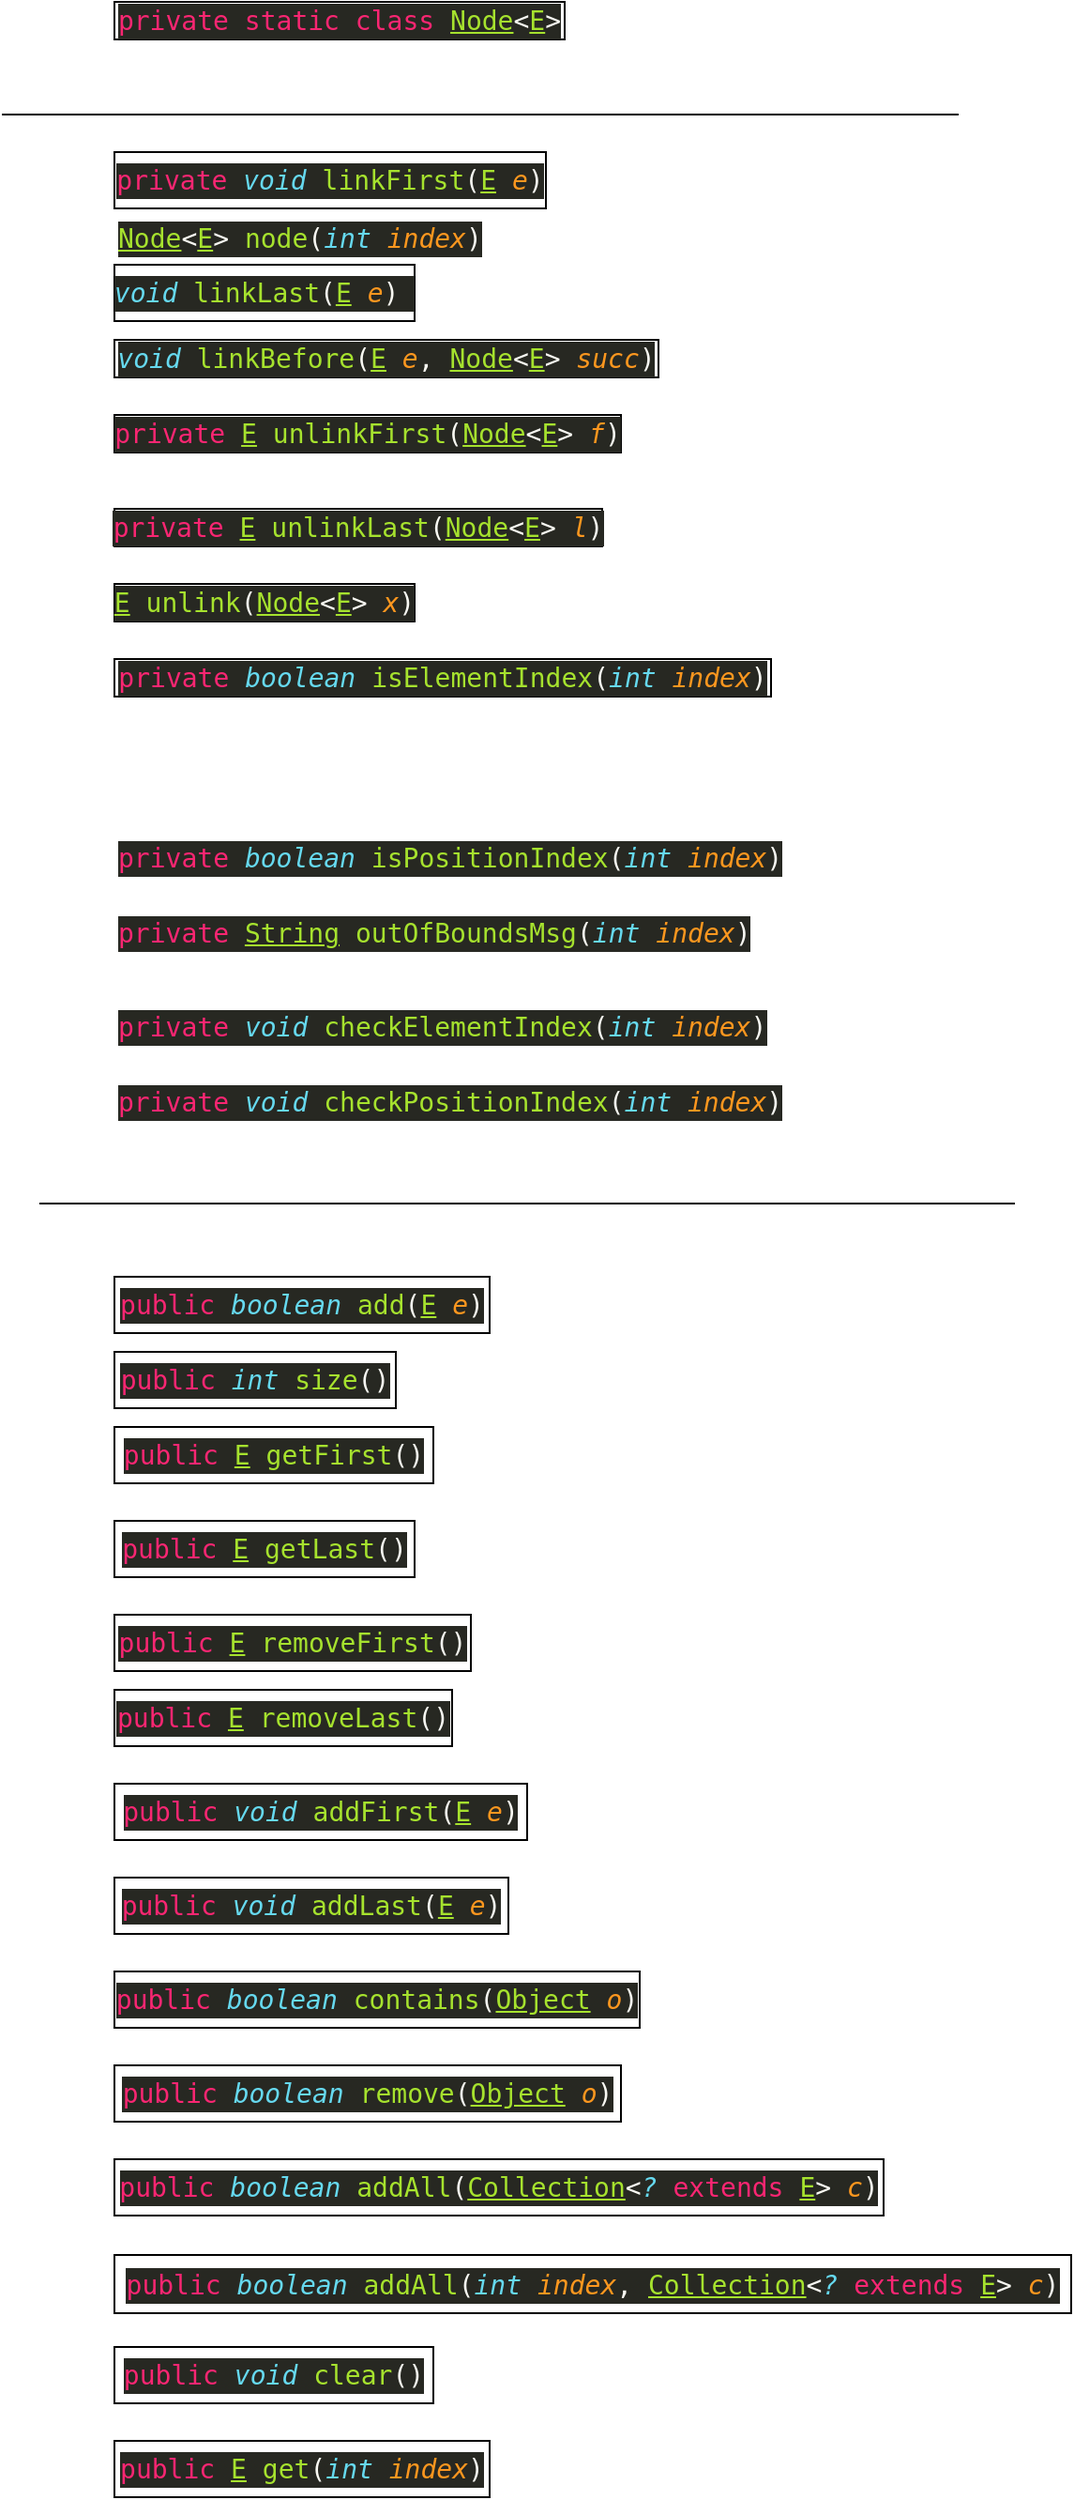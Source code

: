 <mxfile version="24.5.3" type="device">
  <diagram id="prtHgNgQTEPvFCAcTncT" name="Page-1">
    <mxGraphModel dx="594" dy="1710" grid="1" gridSize="10" guides="1" tooltips="1" connect="1" arrows="1" fold="1" page="1" pageScale="1" pageWidth="827" pageHeight="1169" math="0" shadow="0">
      <root>
        <mxCell id="0" />
        <mxCell id="1" parent="0" />
        <mxCell id="MFuZDtZEthZLZ5suGJje-1" value="&lt;div style=&quot;color: rgb(248, 248, 242); background-color: rgb(39, 40, 34); font-family: &amp;quot;Droid Sans Mono&amp;quot;, &amp;quot;monospace&amp;quot;, monospace; font-size: 14px; line-height: 19px; white-space: pre;&quot;&gt;&lt;span style=&quot;color: #f92672;&quot;&gt;private&lt;/span&gt; &lt;span style=&quot;color: #66d9ef;font-style: italic;&quot;&gt;void&lt;/span&gt; &lt;span style=&quot;color: #a6e22e;&quot;&gt;linkFirst&lt;/span&gt;(&lt;span style=&quot;color: rgb(166, 226, 46); text-decoration-line: underline;&quot;&gt;E&lt;/span&gt; &lt;span style=&quot;color: #fd971f;font-style: italic;&quot;&gt;e&lt;/span&gt;)&lt;/div&gt;" style="rounded=0;whiteSpace=wrap;html=1;" vertex="1" parent="1">
          <mxGeometry x="120" y="120" width="230" height="30" as="geometry" />
        </mxCell>
        <mxCell id="MFuZDtZEthZLZ5suGJje-2" value="&lt;div style=&quot;color: rgb(248, 248, 242); background-color: rgb(39, 40, 34); font-family: &amp;quot;Droid Sans Mono&amp;quot;, &amp;quot;monospace&amp;quot;, monospace; font-size: 14px; line-height: 19px; white-space: pre;&quot;&gt;&lt;span style=&quot;color: #f92672;&quot;&gt;private&lt;/span&gt; &lt;span style=&quot;color: #f92672;&quot;&gt;static&lt;/span&gt; &lt;span style=&quot;color: #f92672;&quot;&gt;class&lt;/span&gt; &lt;span style=&quot;color: rgb(166, 226, 46); text-decoration-line: underline;&quot;&gt;Node&lt;/span&gt;&amp;lt;&lt;span style=&quot;color: rgb(166, 226, 46); text-decoration-line: underline;&quot;&gt;E&lt;/span&gt;&amp;gt;&lt;/div&gt;" style="rounded=0;whiteSpace=wrap;html=1;" vertex="1" parent="1">
          <mxGeometry x="120" y="40" width="240" height="20" as="geometry" />
        </mxCell>
        <mxCell id="MFuZDtZEthZLZ5suGJje-3" value="&lt;div style=&quot;color: #f8f8f2;background-color: #272822;font-family: &#39;Droid Sans Mono&#39;, &#39;monospace&#39;, monospace;font-weight: normal;font-size: 14px;line-height: 19px;white-space: pre;&quot;&gt;&lt;div&gt;&lt;span style=&quot;color: #66d9ef;font-style: italic;&quot;&gt;void&lt;/span&gt;&lt;span style=&quot;color: #f8f8f2;&quot;&gt; &lt;/span&gt;&lt;span style=&quot;color: #a6e22e;&quot;&gt;linkLast&lt;/span&gt;&lt;span style=&quot;color: #f8f8f2;&quot;&gt;(&lt;/span&gt;&lt;span style=&quot;color: #a6e22e;text-decoration: underline;&quot;&gt;E&lt;/span&gt;&lt;span style=&quot;color: #f8f8f2;&quot;&gt; &lt;/span&gt;&lt;span style=&quot;color: #fd971f;font-style: italic;&quot;&gt;e&lt;/span&gt;&lt;span style=&quot;color: #f8f8f2;&quot;&gt;) &lt;/span&gt;&lt;/div&gt;&lt;/div&gt;" style="rounded=0;whiteSpace=wrap;html=1;" vertex="1" parent="1">
          <mxGeometry x="120" y="180" width="160" height="30" as="geometry" />
        </mxCell>
        <mxCell id="MFuZDtZEthZLZ5suGJje-4" value="" style="endArrow=none;html=1;rounded=0;" edge="1" parent="1">
          <mxGeometry width="50" height="50" relative="1" as="geometry">
            <mxPoint x="60" y="100" as="sourcePoint" />
            <mxPoint x="570" y="100" as="targetPoint" />
          </mxGeometry>
        </mxCell>
        <mxCell id="MFuZDtZEthZLZ5suGJje-5" value="&lt;div style=&quot;color: rgb(248, 248, 242); background-color: rgb(39, 40, 34); font-family: &amp;quot;Droid Sans Mono&amp;quot;, &amp;quot;monospace&amp;quot;, monospace; font-size: 14px; line-height: 19px; white-space: pre;&quot;&gt;&lt;span style=&quot;color: #66d9ef;font-style: italic;&quot;&gt;void&lt;/span&gt; &lt;span style=&quot;color: #a6e22e;&quot;&gt;linkBefore&lt;/span&gt;(&lt;span style=&quot;color: rgb(166, 226, 46); text-decoration-line: underline;&quot;&gt;E&lt;/span&gt; &lt;span style=&quot;color: #fd971f;font-style: italic;&quot;&gt;e&lt;/span&gt;, &lt;span style=&quot;color: rgb(166, 226, 46); text-decoration-line: underline;&quot;&gt;Node&lt;/span&gt;&amp;lt;&lt;span style=&quot;color: rgb(166, 226, 46); text-decoration-line: underline;&quot;&gt;E&lt;/span&gt;&amp;gt; &lt;span style=&quot;color: #fd971f;font-style: italic;&quot;&gt;succ&lt;/span&gt;)&lt;/div&gt;" style="rounded=0;whiteSpace=wrap;html=1;" vertex="1" parent="1">
          <mxGeometry x="120" y="220" width="290" height="20" as="geometry" />
        </mxCell>
        <mxCell id="MFuZDtZEthZLZ5suGJje-6" value="&lt;div style=&quot;color: #f8f8f2;background-color: #272822;font-family: &#39;Droid Sans Mono&#39;, &#39;monospace&#39;, monospace;font-weight: normal;font-size: 14px;line-height: 19px;white-space: pre;&quot;&gt;&lt;div&gt;&lt;span style=&quot;color: #f92672;&quot;&gt;private&lt;/span&gt;&lt;span style=&quot;color: #f8f8f2;&quot;&gt; &lt;/span&gt;&lt;span style=&quot;color: #a6e22e;text-decoration: underline;&quot;&gt;E&lt;/span&gt;&lt;span style=&quot;color: #f8f8f2;&quot;&gt; &lt;/span&gt;&lt;span style=&quot;color: #a6e22e;&quot;&gt;unlinkFirst&lt;/span&gt;&lt;span style=&quot;color: #f8f8f2;&quot;&gt;(&lt;/span&gt;&lt;span style=&quot;color: #a6e22e;text-decoration: underline;&quot;&gt;Node&lt;/span&gt;&lt;span style=&quot;color: #f8f8f2;&quot;&gt;&amp;lt;&lt;/span&gt;&lt;span style=&quot;color: #a6e22e;text-decoration: underline;&quot;&gt;E&lt;/span&gt;&lt;span style=&quot;color: #f8f8f2;&quot;&gt;&amp;gt; &lt;/span&gt;&lt;span style=&quot;color: #fd971f;font-style: italic;&quot;&gt;f&lt;/span&gt;&lt;span style=&quot;color: #f8f8f2;&quot;&gt;)&lt;/span&gt;&lt;/div&gt;&lt;/div&gt;" style="rounded=0;whiteSpace=wrap;html=1;" vertex="1" parent="1">
          <mxGeometry x="120" y="260" width="270" height="20" as="geometry" />
        </mxCell>
        <mxCell id="MFuZDtZEthZLZ5suGJje-7" value="&lt;div style=&quot;color: #f8f8f2;background-color: #272822;font-family: &#39;Droid Sans Mono&#39;, &#39;monospace&#39;, monospace;font-weight: normal;font-size: 14px;line-height: 19px;white-space: pre;&quot;&gt;&lt;div&gt;&lt;span style=&quot;color: #f92672;&quot;&gt;private&lt;/span&gt;&lt;span style=&quot;color: #f8f8f2;&quot;&gt; &lt;/span&gt;&lt;span style=&quot;color: #a6e22e;text-decoration: underline;&quot;&gt;E&lt;/span&gt;&lt;span style=&quot;color: #f8f8f2;&quot;&gt; &lt;/span&gt;&lt;span style=&quot;color: #a6e22e;&quot;&gt;unlinkLast&lt;/span&gt;&lt;span style=&quot;color: #f8f8f2;&quot;&gt;(&lt;/span&gt;&lt;span style=&quot;color: #a6e22e;text-decoration: underline;&quot;&gt;Node&lt;/span&gt;&lt;span style=&quot;color: #f8f8f2;&quot;&gt;&amp;lt;&lt;/span&gt;&lt;span style=&quot;color: #a6e22e;text-decoration: underline;&quot;&gt;E&lt;/span&gt;&lt;span style=&quot;color: #f8f8f2;&quot;&gt;&amp;gt; &lt;/span&gt;&lt;span style=&quot;color: #fd971f;font-style: italic;&quot;&gt;l&lt;/span&gt;&lt;span style=&quot;color: #f8f8f2;&quot;&gt;)&lt;/span&gt;&lt;/div&gt;&lt;/div&gt;" style="rounded=0;whiteSpace=wrap;html=1;" vertex="1" parent="1">
          <mxGeometry x="120" y="310" width="260" height="20" as="geometry" />
        </mxCell>
        <mxCell id="MFuZDtZEthZLZ5suGJje-8" value="&lt;div style=&quot;color: #f8f8f2;background-color: #272822;font-family: &#39;Droid Sans Mono&#39;, &#39;monospace&#39;, monospace;font-weight: normal;font-size: 14px;line-height: 19px;white-space: pre;&quot;&gt;&lt;div&gt;&lt;span style=&quot;color: #a6e22e;text-decoration: underline;&quot;&gt;E&lt;/span&gt;&lt;span style=&quot;color: #f8f8f2;&quot;&gt; &lt;/span&gt;&lt;span style=&quot;color: #a6e22e;&quot;&gt;unlink&lt;/span&gt;&lt;span style=&quot;color: #f8f8f2;&quot;&gt;(&lt;/span&gt;&lt;span style=&quot;color: #a6e22e;text-decoration: underline;&quot;&gt;Node&lt;/span&gt;&lt;span style=&quot;color: #f8f8f2;&quot;&gt;&amp;lt;&lt;/span&gt;&lt;span style=&quot;color: #a6e22e;text-decoration: underline;&quot;&gt;E&lt;/span&gt;&lt;span style=&quot;color: #f8f8f2;&quot;&gt;&amp;gt; &lt;/span&gt;&lt;span style=&quot;color: #fd971f;font-style: italic;&quot;&gt;x&lt;/span&gt;&lt;span style=&quot;color: #f8f8f2;&quot;&gt;)&lt;/span&gt;&lt;/div&gt;&lt;/div&gt;" style="rounded=0;whiteSpace=wrap;html=1;" vertex="1" parent="1">
          <mxGeometry x="120" y="350" width="160" height="20" as="geometry" />
        </mxCell>
        <mxCell id="MFuZDtZEthZLZ5suGJje-9" value="&lt;div style=&quot;color: #f8f8f2;background-color: #272822;font-family: &#39;Droid Sans Mono&#39;, &#39;monospace&#39;, monospace;font-weight: normal;font-size: 14px;line-height: 19px;white-space: pre;&quot;&gt;&lt;div&gt;&lt;span style=&quot;color: #f92672;&quot;&gt;public&lt;/span&gt;&lt;span style=&quot;color: #f8f8f2;&quot;&gt; &lt;/span&gt;&lt;span style=&quot;color: #a6e22e;text-decoration: underline;&quot;&gt;E&lt;/span&gt;&lt;span style=&quot;color: #f8f8f2;&quot;&gt; &lt;/span&gt;&lt;span style=&quot;color: #a6e22e;&quot;&gt;getFirst&lt;/span&gt;&lt;span style=&quot;color: #f8f8f2;&quot;&gt;()&lt;/span&gt;&lt;/div&gt;&lt;/div&gt;" style="rounded=0;whiteSpace=wrap;html=1;" vertex="1" parent="1">
          <mxGeometry x="120" y="799" width="170" height="30" as="geometry" />
        </mxCell>
        <mxCell id="MFuZDtZEthZLZ5suGJje-10" value="&lt;div style=&quot;color: #f8f8f2;background-color: #272822;font-family: &#39;Droid Sans Mono&#39;, &#39;monospace&#39;, monospace;font-weight: normal;font-size: 14px;line-height: 19px;white-space: pre;&quot;&gt;&lt;div&gt;&lt;span style=&quot;color: #f92672;&quot;&gt;public&lt;/span&gt;&lt;span style=&quot;color: #f8f8f2;&quot;&gt; &lt;/span&gt;&lt;span style=&quot;color: #a6e22e;text-decoration: underline;&quot;&gt;E&lt;/span&gt;&lt;span style=&quot;color: #f8f8f2;&quot;&gt; &lt;/span&gt;&lt;span style=&quot;color: #a6e22e;&quot;&gt;getLast&lt;/span&gt;&lt;span style=&quot;color: #f8f8f2;&quot;&gt;()&lt;/span&gt;&lt;/div&gt;&lt;/div&gt;" style="rounded=0;whiteSpace=wrap;html=1;" vertex="1" parent="1">
          <mxGeometry x="120" y="849" width="160" height="30" as="geometry" />
        </mxCell>
        <mxCell id="MFuZDtZEthZLZ5suGJje-11" value="&lt;div style=&quot;color: #f8f8f2;background-color: #272822;font-family: &#39;Droid Sans Mono&#39;, &#39;monospace&#39;, monospace;font-weight: normal;font-size: 14px;line-height: 19px;white-space: pre;&quot;&gt;&lt;div&gt;&lt;span style=&quot;color: #f92672;&quot;&gt;public&lt;/span&gt;&lt;span style=&quot;color: #f8f8f2;&quot;&gt; &lt;/span&gt;&lt;span style=&quot;color: #a6e22e;text-decoration: underline;&quot;&gt;E&lt;/span&gt;&lt;span style=&quot;color: #f8f8f2;&quot;&gt; &lt;/span&gt;&lt;span style=&quot;color: #a6e22e;&quot;&gt;removeFirst&lt;/span&gt;&lt;span style=&quot;color: #f8f8f2;&quot;&gt;()&lt;/span&gt;&lt;/div&gt;&lt;/div&gt;" style="rounded=0;whiteSpace=wrap;html=1;" vertex="1" parent="1">
          <mxGeometry x="120" y="899" width="190" height="30" as="geometry" />
        </mxCell>
        <mxCell id="MFuZDtZEthZLZ5suGJje-13" value="&lt;div style=&quot;color: #f8f8f2;background-color: #272822;font-family: &#39;Droid Sans Mono&#39;, &#39;monospace&#39;, monospace;font-weight: normal;font-size: 14px;line-height: 19px;white-space: pre;&quot;&gt;&lt;div&gt;&lt;span style=&quot;color: #f92672;&quot;&gt;public&lt;/span&gt;&lt;span style=&quot;color: #f8f8f2;&quot;&gt; &lt;/span&gt;&lt;span style=&quot;color: #a6e22e;text-decoration: underline;&quot;&gt;E&lt;/span&gt;&lt;span style=&quot;color: #f8f8f2;&quot;&gt; &lt;/span&gt;&lt;span style=&quot;color: #a6e22e;&quot;&gt;removeLast&lt;/span&gt;&lt;span style=&quot;color: #f8f8f2;&quot;&gt;()&lt;/span&gt;&lt;/div&gt;&lt;/div&gt;" style="rounded=0;whiteSpace=wrap;html=1;" vertex="1" parent="1">
          <mxGeometry x="120" y="939" width="180" height="30" as="geometry" />
        </mxCell>
        <mxCell id="MFuZDtZEthZLZ5suGJje-14" value="&lt;div style=&quot;color: #f8f8f2;background-color: #272822;font-family: &#39;Droid Sans Mono&#39;, &#39;monospace&#39;, monospace;font-weight: normal;font-size: 14px;line-height: 19px;white-space: pre;&quot;&gt;&lt;div&gt;&lt;span style=&quot;color: #f92672;&quot;&gt;public&lt;/span&gt;&lt;span style=&quot;color: #f8f8f2;&quot;&gt; &lt;/span&gt;&lt;span style=&quot;color: #66d9ef;font-style: italic;&quot;&gt;void&lt;/span&gt;&lt;span style=&quot;color: #f8f8f2;&quot;&gt; &lt;/span&gt;&lt;span style=&quot;color: #a6e22e;&quot;&gt;addFirst&lt;/span&gt;&lt;span style=&quot;color: #f8f8f2;&quot;&gt;(&lt;/span&gt;&lt;span style=&quot;color: #a6e22e;text-decoration: underline;&quot;&gt;E&lt;/span&gt;&lt;span style=&quot;color: #f8f8f2;&quot;&gt; &lt;/span&gt;&lt;span style=&quot;color: #fd971f;font-style: italic;&quot;&gt;e&lt;/span&gt;&lt;span style=&quot;color: #f8f8f2;&quot;&gt;)&lt;/span&gt;&lt;/div&gt;&lt;/div&gt;" style="rounded=0;whiteSpace=wrap;html=1;" vertex="1" parent="1">
          <mxGeometry x="120" y="989" width="220" height="30" as="geometry" />
        </mxCell>
        <mxCell id="MFuZDtZEthZLZ5suGJje-15" value="&lt;div style=&quot;color: #f8f8f2;background-color: #272822;font-family: &#39;Droid Sans Mono&#39;, &#39;monospace&#39;, monospace;font-weight: normal;font-size: 14px;line-height: 19px;white-space: pre;&quot;&gt;&lt;div&gt;&lt;span style=&quot;color: #f92672;&quot;&gt;public&lt;/span&gt;&lt;span style=&quot;color: #f8f8f2;&quot;&gt; &lt;/span&gt;&lt;span style=&quot;color: #66d9ef;font-style: italic;&quot;&gt;void&lt;/span&gt;&lt;span style=&quot;color: #f8f8f2;&quot;&gt; &lt;/span&gt;&lt;span style=&quot;color: #a6e22e;&quot;&gt;addLast&lt;/span&gt;&lt;span style=&quot;color: #f8f8f2;&quot;&gt;(&lt;/span&gt;&lt;span style=&quot;color: #a6e22e;text-decoration: underline;&quot;&gt;E&lt;/span&gt;&lt;span style=&quot;color: #f8f8f2;&quot;&gt; &lt;/span&gt;&lt;span style=&quot;color: #fd971f;font-style: italic;&quot;&gt;e&lt;/span&gt;&lt;span style=&quot;color: #f8f8f2;&quot;&gt;)&lt;/span&gt;&lt;/div&gt;&lt;/div&gt;" style="rounded=0;whiteSpace=wrap;html=1;" vertex="1" parent="1">
          <mxGeometry x="120" y="1039" width="210" height="30" as="geometry" />
        </mxCell>
        <mxCell id="MFuZDtZEthZLZ5suGJje-16" value="&lt;div style=&quot;color: #f8f8f2;background-color: #272822;font-family: &#39;Droid Sans Mono&#39;, &#39;monospace&#39;, monospace;font-weight: normal;font-size: 14px;line-height: 19px;white-space: pre;&quot;&gt;&lt;div&gt;&lt;span style=&quot;color: #f92672;&quot;&gt;public&lt;/span&gt;&lt;span style=&quot;color: #f8f8f2;&quot;&gt; &lt;/span&gt;&lt;span style=&quot;color: #66d9ef;font-style: italic;&quot;&gt;boolean&lt;/span&gt;&lt;span style=&quot;color: #f8f8f2;&quot;&gt; &lt;/span&gt;&lt;span style=&quot;color: #a6e22e;&quot;&gt;contains&lt;/span&gt;&lt;span style=&quot;color: #f8f8f2;&quot;&gt;(&lt;/span&gt;&lt;span style=&quot;color: #a6e22e;text-decoration: underline;&quot;&gt;Object&lt;/span&gt;&lt;span style=&quot;color: #f8f8f2;&quot;&gt; &lt;/span&gt;&lt;span style=&quot;color: #fd971f;font-style: italic;&quot;&gt;o&lt;/span&gt;&lt;span style=&quot;color: #f8f8f2;&quot;&gt;)&lt;/span&gt;&lt;/div&gt;&lt;/div&gt;" style="rounded=0;whiteSpace=wrap;html=1;" vertex="1" parent="1">
          <mxGeometry x="120" y="1089" width="280" height="30" as="geometry" />
        </mxCell>
        <mxCell id="MFuZDtZEthZLZ5suGJje-17" value="&lt;div style=&quot;color: #f8f8f2;background-color: #272822;font-family: &#39;Droid Sans Mono&#39;, &#39;monospace&#39;, monospace;font-weight: normal;font-size: 14px;line-height: 19px;white-space: pre;&quot;&gt;&lt;div&gt;&lt;span style=&quot;color: #f92672;&quot;&gt;public&lt;/span&gt;&lt;span style=&quot;color: #f8f8f2;&quot;&gt; &lt;/span&gt;&lt;span style=&quot;color: #66d9ef;font-style: italic;&quot;&gt;int&lt;/span&gt;&lt;span style=&quot;color: #f8f8f2;&quot;&gt; &lt;/span&gt;&lt;span style=&quot;color: #a6e22e;&quot;&gt;size&lt;/span&gt;&lt;span style=&quot;color: #f8f8f2;&quot;&gt;()&lt;/span&gt;&lt;/div&gt;&lt;/div&gt;" style="rounded=0;whiteSpace=wrap;html=1;" vertex="1" parent="1">
          <mxGeometry x="120" y="759" width="150" height="30" as="geometry" />
        </mxCell>
        <mxCell id="MFuZDtZEthZLZ5suGJje-18" value="&lt;div style=&quot;color: #f8f8f2;background-color: #272822;font-family: &#39;Droid Sans Mono&#39;, &#39;monospace&#39;, monospace;font-weight: normal;font-size: 14px;line-height: 19px;white-space: pre;&quot;&gt;&lt;div&gt;&lt;span style=&quot;color: #f92672;&quot;&gt;public&lt;/span&gt;&lt;span style=&quot;color: #f8f8f2;&quot;&gt; &lt;/span&gt;&lt;span style=&quot;color: #66d9ef;font-style: italic;&quot;&gt;boolean&lt;/span&gt;&lt;span style=&quot;color: #f8f8f2;&quot;&gt; &lt;/span&gt;&lt;span style=&quot;color: #a6e22e;&quot;&gt;add&lt;/span&gt;&lt;span style=&quot;color: #f8f8f2;&quot;&gt;(&lt;/span&gt;&lt;span style=&quot;color: #a6e22e;text-decoration: underline;&quot;&gt;E&lt;/span&gt;&lt;span style=&quot;color: #f8f8f2;&quot;&gt; &lt;/span&gt;&lt;span style=&quot;color: #fd971f;font-style: italic;&quot;&gt;e&lt;/span&gt;&lt;span style=&quot;color: #f8f8f2;&quot;&gt;)&lt;/span&gt;&lt;/div&gt;&lt;/div&gt;" style="rounded=0;whiteSpace=wrap;html=1;" vertex="1" parent="1">
          <mxGeometry x="120" y="719" width="200" height="30" as="geometry" />
        </mxCell>
        <mxCell id="MFuZDtZEthZLZ5suGJje-19" value="&lt;div style=&quot;color: #f8f8f2;background-color: #272822;font-family: &#39;Droid Sans Mono&#39;, &#39;monospace&#39;, monospace;font-weight: normal;font-size: 14px;line-height: 19px;white-space: pre;&quot;&gt;&lt;div&gt;&lt;span style=&quot;color: #f92672;&quot;&gt;public&lt;/span&gt;&lt;span style=&quot;color: #f8f8f2;&quot;&gt; &lt;/span&gt;&lt;span style=&quot;color: #66d9ef;font-style: italic;&quot;&gt;boolean&lt;/span&gt;&lt;span style=&quot;color: #f8f8f2;&quot;&gt; &lt;/span&gt;&lt;span style=&quot;color: #a6e22e;&quot;&gt;remove&lt;/span&gt;&lt;span style=&quot;color: #f8f8f2;&quot;&gt;(&lt;/span&gt;&lt;span style=&quot;color: #a6e22e;text-decoration: underline;&quot;&gt;Object&lt;/span&gt;&lt;span style=&quot;color: #f8f8f2;&quot;&gt; &lt;/span&gt;&lt;span style=&quot;color: #fd971f;font-style: italic;&quot;&gt;o&lt;/span&gt;&lt;span style=&quot;color: #f8f8f2;&quot;&gt;)&lt;/span&gt;&lt;/div&gt;&lt;/div&gt;" style="rounded=0;whiteSpace=wrap;html=1;" vertex="1" parent="1">
          <mxGeometry x="120" y="1139" width="270" height="30" as="geometry" />
        </mxCell>
        <mxCell id="MFuZDtZEthZLZ5suGJje-20" value="&lt;div style=&quot;color: #f8f8f2;background-color: #272822;font-family: &#39;Droid Sans Mono&#39;, &#39;monospace&#39;, monospace;font-weight: normal;font-size: 14px;line-height: 19px;white-space: pre;&quot;&gt;&lt;div&gt;&lt;span style=&quot;color: #f92672;&quot;&gt;public&lt;/span&gt;&lt;span style=&quot;color: #f8f8f2;&quot;&gt; &lt;/span&gt;&lt;span style=&quot;color: #66d9ef;font-style: italic;&quot;&gt;boolean&lt;/span&gt;&lt;span style=&quot;color: #f8f8f2;&quot;&gt; &lt;/span&gt;&lt;span style=&quot;color: #a6e22e;&quot;&gt;addAll&lt;/span&gt;&lt;span style=&quot;color: #f8f8f2;&quot;&gt;(&lt;/span&gt;&lt;span style=&quot;color: #a6e22e;text-decoration: underline;&quot;&gt;Collection&lt;/span&gt;&lt;span style=&quot;color: #f8f8f2;&quot;&gt;&amp;lt;&lt;/span&gt;&lt;span style=&quot;color: #66d9ef;font-style: italic;&quot;&gt;?&lt;/span&gt;&lt;span style=&quot;color: #f8f8f2;&quot;&gt; &lt;/span&gt;&lt;span style=&quot;color: #f92672;&quot;&gt;extends&lt;/span&gt;&lt;span style=&quot;color: #f8f8f2;&quot;&gt; &lt;/span&gt;&lt;span style=&quot;color: #a6e22e;text-decoration: underline;&quot;&gt;E&lt;/span&gt;&lt;span style=&quot;color: #f8f8f2;&quot;&gt;&amp;gt; &lt;/span&gt;&lt;span style=&quot;color: #fd971f;font-style: italic;&quot;&gt;c&lt;/span&gt;&lt;span style=&quot;color: #f8f8f2;&quot;&gt;)&lt;/span&gt;&lt;/div&gt;&lt;/div&gt;" style="rounded=0;whiteSpace=wrap;html=1;" vertex="1" parent="1">
          <mxGeometry x="120" y="1189" width="410" height="30" as="geometry" />
        </mxCell>
        <mxCell id="MFuZDtZEthZLZ5suGJje-21" value="&lt;div style=&quot;color: #f8f8f2;background-color: #272822;font-family: &#39;Droid Sans Mono&#39;, &#39;monospace&#39;, monospace;font-weight: normal;font-size: 14px;line-height: 19px;white-space: pre;&quot;&gt;&lt;div&gt;&lt;span style=&quot;color: #f92672;&quot;&gt;public&lt;/span&gt;&lt;span style=&quot;color: #f8f8f2;&quot;&gt; &lt;/span&gt;&lt;span style=&quot;color: #66d9ef;font-style: italic;&quot;&gt;boolean&lt;/span&gt;&lt;span style=&quot;color: #f8f8f2;&quot;&gt; &lt;/span&gt;&lt;span style=&quot;color: #a6e22e;&quot;&gt;addAll&lt;/span&gt;&lt;span style=&quot;color: #f8f8f2;&quot;&gt;(&lt;/span&gt;&lt;span style=&quot;color: #66d9ef;font-style: italic;&quot;&gt;int&lt;/span&gt;&lt;span style=&quot;color: #f8f8f2;&quot;&gt; &lt;/span&gt;&lt;span style=&quot;color: #fd971f;font-style: italic;&quot;&gt;index&lt;/span&gt;&lt;span style=&quot;color: #f8f8f2;&quot;&gt;, &lt;/span&gt;&lt;span style=&quot;color: #a6e22e;text-decoration: underline;&quot;&gt;Collection&lt;/span&gt;&lt;span style=&quot;color: #f8f8f2;&quot;&gt;&amp;lt;&lt;/span&gt;&lt;span style=&quot;color: #66d9ef;font-style: italic;&quot;&gt;?&lt;/span&gt;&lt;span style=&quot;color: #f8f8f2;&quot;&gt; &lt;/span&gt;&lt;span style=&quot;color: #f92672;&quot;&gt;extends&lt;/span&gt;&lt;span style=&quot;color: #f8f8f2;&quot;&gt; &lt;/span&gt;&lt;span style=&quot;color: #a6e22e;text-decoration: underline;&quot;&gt;E&lt;/span&gt;&lt;span style=&quot;color: #f8f8f2;&quot;&gt;&amp;gt; &lt;/span&gt;&lt;span style=&quot;color: #fd971f;font-style: italic;&quot;&gt;c&lt;/span&gt;&lt;span style=&quot;color: #f8f8f2;&quot;&gt;)&lt;/span&gt;&lt;/div&gt;&lt;/div&gt;" style="rounded=0;whiteSpace=wrap;html=1;" vertex="1" parent="1">
          <mxGeometry x="120" y="1240" width="510" height="31" as="geometry" />
        </mxCell>
        <mxCell id="MFuZDtZEthZLZ5suGJje-22" value="&lt;div style=&quot;color: #f8f8f2;background-color: #272822;font-family: &#39;Droid Sans Mono&#39;, &#39;monospace&#39;, monospace;font-weight: normal;font-size: 14px;line-height: 19px;white-space: pre;&quot;&gt;&lt;div&gt;&lt;span style=&quot;color: #f92672;&quot;&gt;public&lt;/span&gt;&lt;span style=&quot;color: #f8f8f2;&quot;&gt; &lt;/span&gt;&lt;span style=&quot;color: #66d9ef;font-style: italic;&quot;&gt;void&lt;/span&gt;&lt;span style=&quot;color: #f8f8f2;&quot;&gt; &lt;/span&gt;&lt;span style=&quot;color: #a6e22e;&quot;&gt;clear&lt;/span&gt;&lt;span style=&quot;color: #f8f8f2;&quot;&gt;()&lt;/span&gt;&lt;/div&gt;&lt;/div&gt;" style="rounded=0;whiteSpace=wrap;html=1;" vertex="1" parent="1">
          <mxGeometry x="120" y="1289" width="170" height="30" as="geometry" />
        </mxCell>
        <mxCell id="MFuZDtZEthZLZ5suGJje-23" value="&lt;div style=&quot;color: #f8f8f2;background-color: #272822;font-family: &#39;Droid Sans Mono&#39;, &#39;monospace&#39;, monospace;font-weight: normal;font-size: 14px;line-height: 19px;white-space: pre;&quot;&gt;&lt;div&gt;&lt;span style=&quot;color: #f92672;&quot;&gt;public&lt;/span&gt;&lt;span style=&quot;color: #f8f8f2;&quot;&gt; &lt;/span&gt;&lt;span style=&quot;color: #a6e22e;text-decoration: underline;&quot;&gt;E&lt;/span&gt;&lt;span style=&quot;color: #f8f8f2;&quot;&gt; &lt;/span&gt;&lt;span style=&quot;color: #a6e22e;&quot;&gt;get&lt;/span&gt;&lt;span style=&quot;color: #f8f8f2;&quot;&gt;(&lt;/span&gt;&lt;span style=&quot;color: #66d9ef;font-style: italic;&quot;&gt;int&lt;/span&gt;&lt;span style=&quot;color: #f8f8f2;&quot;&gt; &lt;/span&gt;&lt;span style=&quot;color: #fd971f;font-style: italic;&quot;&gt;index&lt;/span&gt;&lt;span style=&quot;color: #f8f8f2;&quot;&gt;)&lt;/span&gt;&lt;/div&gt;&lt;/div&gt;" style="rounded=0;whiteSpace=wrap;html=1;" vertex="1" parent="1">
          <mxGeometry x="120" y="1339" width="200" height="30" as="geometry" />
        </mxCell>
        <mxCell id="MFuZDtZEthZLZ5suGJje-24" value="&lt;div style=&quot;color: #f8f8f2;background-color: #272822;font-family: &#39;Droid Sans Mono&#39;, &#39;monospace&#39;, monospace;font-weight: normal;font-size: 14px;line-height: 19px;white-space: pre;&quot;&gt;&lt;div&gt;&lt;span style=&quot;color: #f92672;&quot;&gt;private&lt;/span&gt;&lt;span style=&quot;color: #f8f8f2;&quot;&gt; &lt;/span&gt;&lt;span style=&quot;color: #66d9ef;font-style: italic;&quot;&gt;boolean&lt;/span&gt;&lt;span style=&quot;color: #f8f8f2;&quot;&gt; &lt;/span&gt;&lt;span style=&quot;color: #a6e22e;&quot;&gt;isElementIndex&lt;/span&gt;&lt;span style=&quot;color: #f8f8f2;&quot;&gt;(&lt;/span&gt;&lt;span style=&quot;color: #66d9ef;font-style: italic;&quot;&gt;int&lt;/span&gt;&lt;span style=&quot;color: #f8f8f2;&quot;&gt; &lt;/span&gt;&lt;span style=&quot;color: #fd971f;font-style: italic;&quot;&gt;index&lt;/span&gt;&lt;span style=&quot;color: #f8f8f2;&quot;&gt;)&lt;/span&gt;&lt;/div&gt;&lt;/div&gt;" style="rounded=0;whiteSpace=wrap;html=1;" vertex="1" parent="1">
          <mxGeometry x="120" y="390" width="350" height="20" as="geometry" />
        </mxCell>
        <mxCell id="MFuZDtZEthZLZ5suGJje-25" value="&lt;div style=&quot;color: #f8f8f2;background-color: #272822;font-family: &#39;Droid Sans Mono&#39;, &#39;monospace&#39;, monospace;font-weight: normal;font-size: 14px;line-height: 19px;white-space: pre;&quot;&gt;&lt;div&gt;&lt;span style=&quot;color: #f92672;&quot;&gt;private&lt;/span&gt;&lt;span style=&quot;color: #f8f8f2;&quot;&gt; &lt;/span&gt;&lt;span style=&quot;color: #66d9ef;font-style: italic;&quot;&gt;boolean&lt;/span&gt;&lt;span style=&quot;color: #f8f8f2;&quot;&gt; &lt;/span&gt;&lt;span style=&quot;color: #a6e22e;&quot;&gt;isPositionIndex&lt;/span&gt;&lt;span style=&quot;color: #f8f8f2;&quot;&gt;(&lt;/span&gt;&lt;span style=&quot;color: #66d9ef;font-style: italic;&quot;&gt;int&lt;/span&gt;&lt;span style=&quot;color: #f8f8f2;&quot;&gt; &lt;/span&gt;&lt;span style=&quot;color: #fd971f;font-style: italic;&quot;&gt;index&lt;/span&gt;&lt;span style=&quot;color: #f8f8f2;&quot;&gt;)&lt;/span&gt;&lt;/div&gt;&lt;/div&gt;" style="text;whiteSpace=wrap;html=1;" vertex="1" parent="1">
          <mxGeometry x="120" y="480" width="360" height="30" as="geometry" />
        </mxCell>
        <mxCell id="MFuZDtZEthZLZ5suGJje-26" value="&lt;div style=&quot;color: #f8f8f2;background-color: #272822;font-family: &#39;Droid Sans Mono&#39;, &#39;monospace&#39;, monospace;font-weight: normal;font-size: 14px;line-height: 19px;white-space: pre;&quot;&gt;&lt;div&gt;&lt;span style=&quot;color: #f92672;&quot;&gt;private&lt;/span&gt;&lt;span style=&quot;color: #f8f8f2;&quot;&gt; &lt;/span&gt;&lt;span style=&quot;color: #a6e22e;text-decoration: underline;&quot;&gt;String&lt;/span&gt;&lt;span style=&quot;color: #f8f8f2;&quot;&gt; &lt;/span&gt;&lt;span style=&quot;color: #a6e22e;&quot;&gt;outOfBoundsMsg&lt;/span&gt;&lt;span style=&quot;color: #f8f8f2;&quot;&gt;(&lt;/span&gt;&lt;span style=&quot;color: #66d9ef;font-style: italic;&quot;&gt;int&lt;/span&gt;&lt;span style=&quot;color: #f8f8f2;&quot;&gt; &lt;/span&gt;&lt;span style=&quot;color: #fd971f;font-style: italic;&quot;&gt;index&lt;/span&gt;&lt;span style=&quot;color: #f8f8f2;&quot;&gt;)&lt;/span&gt;&lt;/div&gt;&lt;/div&gt;" style="text;whiteSpace=wrap;html=1;" vertex="1" parent="1">
          <mxGeometry x="120" y="520" width="370" height="40" as="geometry" />
        </mxCell>
        <mxCell id="MFuZDtZEthZLZ5suGJje-27" value="&lt;div style=&quot;color: #f8f8f2;background-color: #272822;font-family: &#39;Droid Sans Mono&#39;, &#39;monospace&#39;, monospace;font-weight: normal;font-size: 14px;line-height: 19px;white-space: pre;&quot;&gt;&lt;div&gt;&lt;span style=&quot;color: #f92672;&quot;&gt;private&lt;/span&gt;&lt;span style=&quot;color: #f8f8f2;&quot;&gt; &lt;/span&gt;&lt;span style=&quot;color: #66d9ef;font-style: italic;&quot;&gt;void&lt;/span&gt;&lt;span style=&quot;color: #f8f8f2;&quot;&gt; &lt;/span&gt;&lt;span style=&quot;color: #a6e22e;&quot;&gt;checkElementIndex&lt;/span&gt;&lt;span style=&quot;color: #f8f8f2;&quot;&gt;(&lt;/span&gt;&lt;span style=&quot;color: #66d9ef;font-style: italic;&quot;&gt;int&lt;/span&gt;&lt;span style=&quot;color: #f8f8f2;&quot;&gt; &lt;/span&gt;&lt;span style=&quot;color: #fd971f;font-style: italic;&quot;&gt;index&lt;/span&gt;&lt;span style=&quot;color: #f8f8f2;&quot;&gt;)&lt;/span&gt;&lt;/div&gt;&lt;/div&gt;" style="text;whiteSpace=wrap;html=1;" vertex="1" parent="1">
          <mxGeometry x="120" y="570" width="380" height="40" as="geometry" />
        </mxCell>
        <mxCell id="MFuZDtZEthZLZ5suGJje-28" value="&lt;div style=&quot;color: #f8f8f2;background-color: #272822;font-family: &#39;Droid Sans Mono&#39;, &#39;monospace&#39;, monospace;font-weight: normal;font-size: 14px;line-height: 19px;white-space: pre;&quot;&gt;&lt;div&gt;&lt;span style=&quot;color: #f92672;&quot;&gt;private&lt;/span&gt;&lt;span style=&quot;color: #f8f8f2;&quot;&gt; &lt;/span&gt;&lt;span style=&quot;color: #66d9ef;font-style: italic;&quot;&gt;void&lt;/span&gt;&lt;span style=&quot;color: #f8f8f2;&quot;&gt; &lt;/span&gt;&lt;span style=&quot;color: #a6e22e;&quot;&gt;checkPositionIndex&lt;/span&gt;&lt;span style=&quot;color: #f8f8f2;&quot;&gt;(&lt;/span&gt;&lt;span style=&quot;color: #66d9ef;font-style: italic;&quot;&gt;int&lt;/span&gt;&lt;span style=&quot;color: #f8f8f2;&quot;&gt; &lt;/span&gt;&lt;span style=&quot;color: #fd971f;font-style: italic;&quot;&gt;index&lt;/span&gt;&lt;span style=&quot;color: #f8f8f2;&quot;&gt;)&lt;/span&gt;&lt;/div&gt;&lt;/div&gt;" style="text;whiteSpace=wrap;html=1;" vertex="1" parent="1">
          <mxGeometry x="120" y="610" width="390" height="40" as="geometry" />
        </mxCell>
        <mxCell id="MFuZDtZEthZLZ5suGJje-104" value="" style="endArrow=none;html=1;rounded=0;" edge="1" parent="1">
          <mxGeometry width="50" height="50" relative="1" as="geometry">
            <mxPoint x="80" y="680" as="sourcePoint" />
            <mxPoint x="600" y="680" as="targetPoint" />
          </mxGeometry>
        </mxCell>
        <mxCell id="MFuZDtZEthZLZ5suGJje-105" value="&lt;div style=&quot;color: #f8f8f2;background-color: #272822;font-family: &#39;Droid Sans Mono&#39;, &#39;monospace&#39;, monospace;font-weight: normal;font-size: 14px;line-height: 19px;white-space: pre;&quot;&gt;&lt;div&gt;&lt;span style=&quot;color: #a6e22e;text-decoration: underline;&quot;&gt;Node&lt;/span&gt;&lt;span style=&quot;color: #f8f8f2;&quot;&gt;&amp;lt;&lt;/span&gt;&lt;span style=&quot;color: #a6e22e;text-decoration: underline;&quot;&gt;E&lt;/span&gt;&lt;span style=&quot;color: #f8f8f2;&quot;&gt;&amp;gt; &lt;/span&gt;&lt;span style=&quot;color: #a6e22e;&quot;&gt;node&lt;/span&gt;&lt;span style=&quot;color: #f8f8f2;&quot;&gt;(&lt;/span&gt;&lt;span style=&quot;color: #66d9ef;font-style: italic;&quot;&gt;int&lt;/span&gt;&lt;span style=&quot;color: #f8f8f2;&quot;&gt; &lt;/span&gt;&lt;span style=&quot;color: #fd971f;font-style: italic;&quot;&gt;index&lt;/span&gt;&lt;span style=&quot;color: #f8f8f2;&quot;&gt;)&lt;/span&gt;&lt;/div&gt;&lt;/div&gt;" style="text;whiteSpace=wrap;html=1;" vertex="1" parent="1">
          <mxGeometry x="120" y="150" width="230" height="40" as="geometry" />
        </mxCell>
      </root>
    </mxGraphModel>
  </diagram>
</mxfile>
